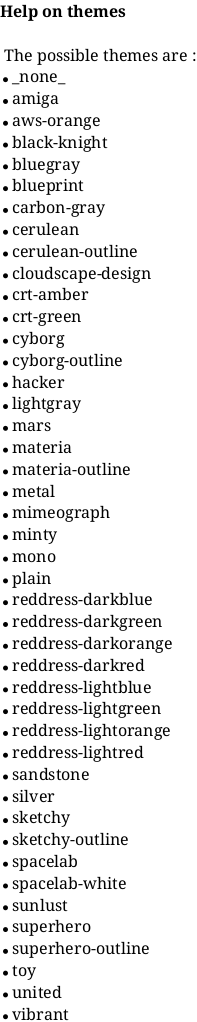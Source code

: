 @startuml
' !theme bluegray
' colors
' colors Blue
' colors Chocolate
' colors orange
' https://plantuml.com/theme-gallery
help themes
@enduml

' skinparam package<<container>> {
'     StereotypeFontColor #FFFFFF
'     FontStyle plain
' }